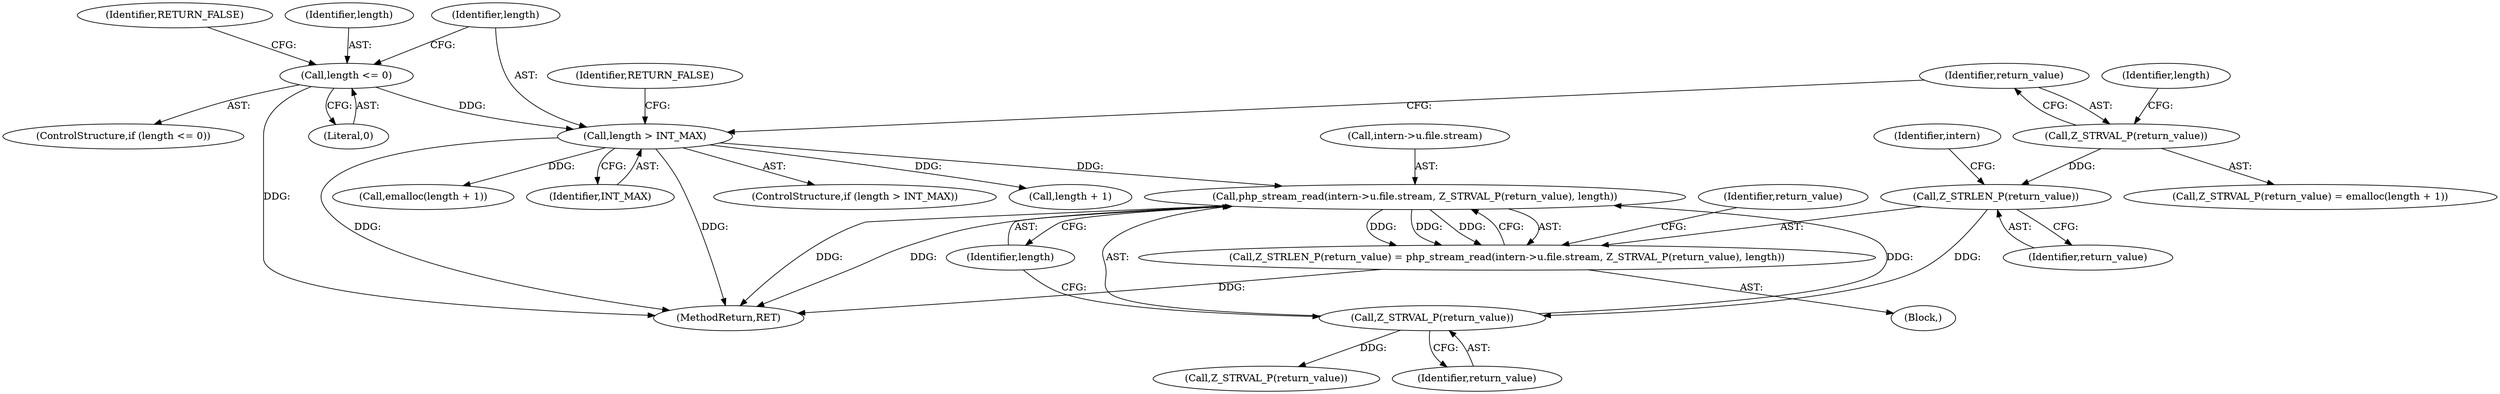 digraph "0_php-src_7245bff300d3fa8bacbef7897ff080a6f1c23eba?w=1_40@API" {
"1000133" [label="(Call,php_stream_read(intern->u.file.stream, Z_STRVAL_P(return_value), length))"];
"1000141" [label="(Call,Z_STRVAL_P(return_value))"];
"1000131" [label="(Call,Z_STRLEN_P(return_value))"];
"1000124" [label="(Call,Z_STRVAL_P(return_value))"];
"1000118" [label="(Call,length > INT_MAX)"];
"1000112" [label="(Call,length <= 0)"];
"1000130" [label="(Call,Z_STRLEN_P(return_value) = php_stream_read(intern->u.file.stream, Z_STRVAL_P(return_value), length))"];
"1000119" [label="(Identifier,length)"];
"1000104" [label="(Block,)"];
"1000128" [label="(Identifier,length)"];
"1000116" [label="(Identifier,RETURN_FALSE)"];
"1000146" [label="(Call,Z_STRVAL_P(return_value))"];
"1000111" [label="(ControlStructure,if (length <= 0))"];
"1000142" [label="(Identifier,return_value)"];
"1000127" [label="(Call,length + 1)"];
"1000132" [label="(Identifier,return_value)"];
"1000155" [label="(MethodReturn,RET)"];
"1000122" [label="(Identifier,RETURN_FALSE)"];
"1000130" [label="(Call,Z_STRLEN_P(return_value) = php_stream_read(intern->u.file.stream, Z_STRVAL_P(return_value), length))"];
"1000125" [label="(Identifier,return_value)"];
"1000143" [label="(Identifier,length)"];
"1000134" [label="(Call,intern->u.file.stream)"];
"1000131" [label="(Call,Z_STRLEN_P(return_value))"];
"1000133" [label="(Call,php_stream_read(intern->u.file.stream, Z_STRVAL_P(return_value), length))"];
"1000113" [label="(Identifier,length)"];
"1000141" [label="(Call,Z_STRVAL_P(return_value))"];
"1000112" [label="(Call,length <= 0)"];
"1000114" [label="(Literal,0)"];
"1000147" [label="(Identifier,return_value)"];
"1000126" [label="(Call,emalloc(length + 1))"];
"1000120" [label="(Identifier,INT_MAX)"];
"1000118" [label="(Call,length > INT_MAX)"];
"1000137" [label="(Identifier,intern)"];
"1000123" [label="(Call,Z_STRVAL_P(return_value) = emalloc(length + 1))"];
"1000124" [label="(Call,Z_STRVAL_P(return_value))"];
"1000117" [label="(ControlStructure,if (length > INT_MAX))"];
"1000133" -> "1000130"  [label="AST: "];
"1000133" -> "1000143"  [label="CFG: "];
"1000134" -> "1000133"  [label="AST: "];
"1000141" -> "1000133"  [label="AST: "];
"1000143" -> "1000133"  [label="AST: "];
"1000130" -> "1000133"  [label="CFG: "];
"1000133" -> "1000155"  [label="DDG: "];
"1000133" -> "1000155"  [label="DDG: "];
"1000133" -> "1000130"  [label="DDG: "];
"1000133" -> "1000130"  [label="DDG: "];
"1000133" -> "1000130"  [label="DDG: "];
"1000141" -> "1000133"  [label="DDG: "];
"1000118" -> "1000133"  [label="DDG: "];
"1000141" -> "1000142"  [label="CFG: "];
"1000142" -> "1000141"  [label="AST: "];
"1000143" -> "1000141"  [label="CFG: "];
"1000131" -> "1000141"  [label="DDG: "];
"1000141" -> "1000146"  [label="DDG: "];
"1000131" -> "1000130"  [label="AST: "];
"1000131" -> "1000132"  [label="CFG: "];
"1000132" -> "1000131"  [label="AST: "];
"1000137" -> "1000131"  [label="CFG: "];
"1000124" -> "1000131"  [label="DDG: "];
"1000124" -> "1000123"  [label="AST: "];
"1000124" -> "1000125"  [label="CFG: "];
"1000125" -> "1000124"  [label="AST: "];
"1000128" -> "1000124"  [label="CFG: "];
"1000118" -> "1000117"  [label="AST: "];
"1000118" -> "1000120"  [label="CFG: "];
"1000119" -> "1000118"  [label="AST: "];
"1000120" -> "1000118"  [label="AST: "];
"1000122" -> "1000118"  [label="CFG: "];
"1000125" -> "1000118"  [label="CFG: "];
"1000118" -> "1000155"  [label="DDG: "];
"1000118" -> "1000155"  [label="DDG: "];
"1000112" -> "1000118"  [label="DDG: "];
"1000118" -> "1000126"  [label="DDG: "];
"1000118" -> "1000127"  [label="DDG: "];
"1000112" -> "1000111"  [label="AST: "];
"1000112" -> "1000114"  [label="CFG: "];
"1000113" -> "1000112"  [label="AST: "];
"1000114" -> "1000112"  [label="AST: "];
"1000116" -> "1000112"  [label="CFG: "];
"1000119" -> "1000112"  [label="CFG: "];
"1000112" -> "1000155"  [label="DDG: "];
"1000130" -> "1000104"  [label="AST: "];
"1000147" -> "1000130"  [label="CFG: "];
"1000130" -> "1000155"  [label="DDG: "];
}
